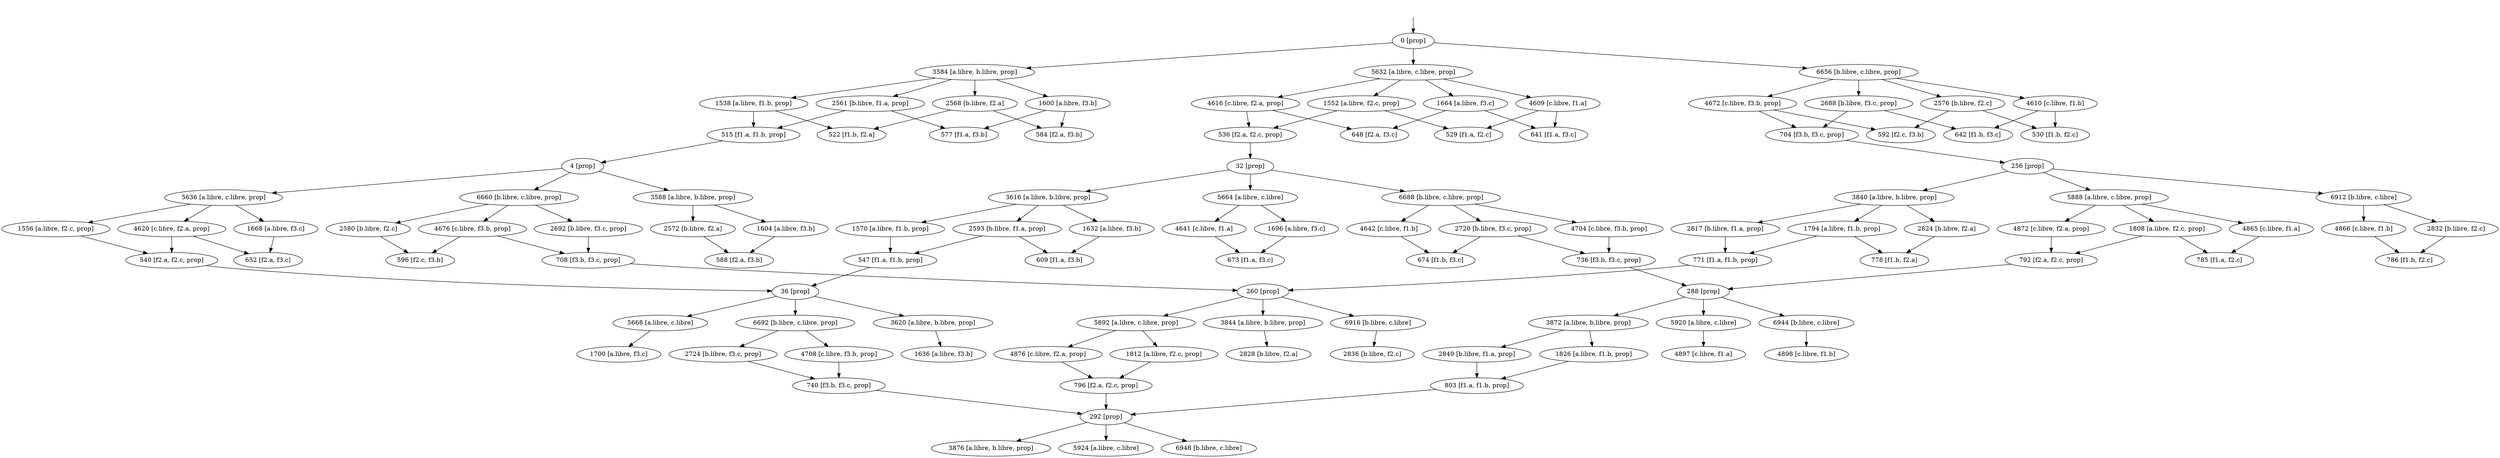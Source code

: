 digraph system {
_0[label="", shape=none ];
_0->0;
515 [label= "515 [f1.a, f1.b, prop]"];
771 [label= "771 [f1.a, f1.b, prop]"];
547 [label= "547 [f1.a, f1.b, prop]"];
803 [label= "803 [f1.a, f1.b, prop]"];
529 [label= "529 [f1.a, f2.c]"];
785 [label= "785 [f1.a, f2.c]"];
577 [label= "577 [f1.a, f3.b]"];
609 [label= "609 [f1.a, f3.b]"];
641 [label= "641 [f1.a, f3.c]"];
673 [label= "673 [f1.a, f3.c]"];
2561 [label= "2561 [b.libre, f1.a, prop]"];
2817 [label= "2817 [b.libre, f1.a, prop]"];
2593 [label= "2593 [b.libre, f1.a, prop]"];
2849 [label= "2849 [b.libre, f1.a, prop]"];
4609 [label= "4609 [c.libre, f1.a]"];
4865 [label= "4865 [c.libre, f1.a]"];
4641 [label= "4641 [c.libre, f1.a]"];
4897 [label= "4897 [c.libre, f1.a]"];
522 [label= "522 [f1.b, f2.a]"];
778 [label= "778 [f1.b, f2.a]"];
530 [label= "530 [f1.b, f2.c]"];
786 [label= "786 [f1.b, f2.c]"];
642 [label= "642 [f1.b, f3.c]"];
674 [label= "674 [f1.b, f3.c]"];
1538 [label= "1538 [a.libre, f1.b, prop]"];
1794 [label= "1794 [a.libre, f1.b, prop]"];
1570 [label= "1570 [a.libre, f1.b, prop]"];
1826 [label= "1826 [a.libre, f1.b, prop]"];
4610 [label= "4610 [c.libre, f1.b]"];
4866 [label= "4866 [c.libre, f1.b]"];
4642 [label= "4642 [c.libre, f1.b]"];
4898 [label= "4898 [c.libre, f1.b]"];
536 [label= "536 [f2.a, f2.c, prop]"];
792 [label= "792 [f2.a, f2.c, prop]"];
540 [label= "540 [f2.a, f2.c, prop]"];
796 [label= "796 [f2.a, f2.c, prop]"];
584 [label= "584 [f2.a, f3.b]"];
588 [label= "588 [f2.a, f3.b]"];
648 [label= "648 [f2.a, f3.c]"];
652 [label= "652 [f2.a, f3.c]"];
2568 [label= "2568 [b.libre, f2.a]"];
2824 [label= "2824 [b.libre, f2.a]"];
2572 [label= "2572 [b.libre, f2.a]"];
2828 [label= "2828 [b.libre, f2.a]"];
4616 [label= "4616 [c.libre, f2.a, prop]"];
4872 [label= "4872 [c.libre, f2.a, prop]"];
4620 [label= "4620 [c.libre, f2.a, prop]"];
4876 [label= "4876 [c.libre, f2.a, prop]"];
592 [label= "592 [f2.c, f3.b]"];
596 [label= "596 [f2.c, f3.b]"];
1552 [label= "1552 [a.libre, f2.c, prop]"];
1808 [label= "1808 [a.libre, f2.c, prop]"];
1556 [label= "1556 [a.libre, f2.c, prop]"];
1812 [label= "1812 [a.libre, f2.c, prop]"];
2576 [label= "2576 [b.libre, f2.c]"];
2832 [label= "2832 [b.libre, f2.c]"];
2580 [label= "2580 [b.libre, f2.c]"];
2836 [label= "2836 [b.libre, f2.c]"];
736 [label= "736 [f3.b, f3.c, prop]"];
740 [label= "740 [f3.b, f3.c, prop]"];
1632 [label= "1632 [a.libre, f3.b]"];
1636 [label= "1636 [a.libre, f3.b]"];
4704 [label= "4704 [c.libre, f3.b, prop]"];
4708 [label= "4708 [c.libre, f3.b, prop]"];
1696 [label= "1696 [a.libre, f3.c]"];
1700 [label= "1700 [a.libre, f3.c]"];
2720 [label= "2720 [b.libre, f3.c, prop]"];
2724 [label= "2724 [b.libre, f3.c, prop]"];
3872 [label= "3872 [a.libre, b.libre, prop]"];
3876 [label= "3876 [a.libre, b.libre, prop]"];
5920 [label= "5920 [a.libre, c.libre]"];
5924 [label= "5924 [a.libre, c.libre]"];
6944 [label= "6944 [b.libre, c.libre]"];
6948 [label= "6948 [b.libre, c.libre]"];
288 [label= "288 [prop]"];
292 [label= "292 [prop]"];
3616 [label= "3616 [a.libre, b.libre, prop]"];
3620 [label= "3620 [a.libre, b.libre, prop]"];
5664 [label= "5664 [a.libre, c.libre]"];
5668 [label= "5668 [a.libre, c.libre]"];
6688 [label= "6688 [b.libre, c.libre, prop]"];
6692 [label= "6692 [b.libre, c.libre, prop]"];
32 [label= "32 [prop]"];
36 [label= "36 [prop]"];
704 [label= "704 [f3.b, f3.c, prop]"];
708 [label= "708 [f3.b, f3.c, prop]"];
1600 [label= "1600 [a.libre, f3.b]"];
1604 [label= "1604 [a.libre, f3.b]"];
4672 [label= "4672 [c.libre, f3.b, prop]"];
4676 [label= "4676 [c.libre, f3.b, prop]"];
1664 [label= "1664 [a.libre, f3.c]"];
1668 [label= "1668 [a.libre, f3.c]"];
2688 [label= "2688 [b.libre, f3.c, prop]"];
2692 [label= "2692 [b.libre, f3.c, prop]"];
3840 [label= "3840 [a.libre, b.libre, prop]"];
3844 [label= "3844 [a.libre, b.libre, prop]"];
5888 [label= "5888 [a.libre, c.libre, prop]"];
5892 [label= "5892 [a.libre, c.libre, prop]"];
6912 [label= "6912 [b.libre, c.libre]"];
6916 [label= "6916 [b.libre, c.libre]"];
256 [label= "256 [prop]"];
260 [label= "260 [prop]"];
3584 [label= "3584 [a.libre, b.libre, prop]"];
3588 [label= "3588 [a.libre, b.libre, prop]"];
5632 [label= "5632 [a.libre, c.libre, prop]"];
5636 [label= "5636 [a.libre, c.libre, prop]"];
6656 [label= "6656 [b.libre, c.libre, prop]"];
6660 [label= "6660 [b.libre, c.libre, prop]"];
0 [label= "0 [prop]"];
4 [label= "4 [prop]"];
2849->803 [label= ""];
2593->547 [label= ""];
2817->771 [label= ""];
2561->515 [label= ""];
4865->785 [label= ""];
4609->529 [label= ""];
2593->609 [label= ""];
4641->673 [label= ""];
2561->577 [label= ""];
4609->641 [label= ""];
803->292 [label= ""];
547->36 [label= ""];
771->260 [label= ""];
515->4 [label= ""];
1826->803 [label= ""];
1570->547 [label= ""];
1794->771 [label= ""];
1538->515 [label= ""];
1808->785 [label= ""];
1552->529 [label= ""];
1632->609 [label= ""];
1696->673 [label= ""];
3872->2849 [label= ""];
5920->4897 [label= ""];
3616->2593 [label= ""];
5664->4641 [label= ""];
1600->577 [label= ""];
1664->641 [label= ""];
3840->2817 [label= ""];
5888->4865 [label= ""];
3584->2561 [label= ""];
5632->4609 [label= ""];
1794->778 [label= ""];
1538->522 [label= ""];
4866->786 [label= ""];
4610->530 [label= ""];
4642->674 [label= ""];
4610->642 [label= ""];
2824->778 [label= ""];
2568->522 [label= ""];
2832->786 [label= ""];
2576->530 [label= ""];
2720->674 [label= ""];
3872->1826 [label= ""];
6944->4898 [label= ""];
3616->1570 [label= ""];
6688->4642 [label= ""];
2688->642 [label= ""];
3840->1794 [label= ""];
6912->4866 [label= ""];
3584->1538 [label= ""];
6656->4610 [label= ""];
4876->796 [label= ""];
4620->540 [label= ""];
2572->588 [label= ""];
4620->652 [label= ""];
796->292 [label= ""];
540->36 [label= ""];
1812->796 [label= ""];
1556->540 [label= ""];
1604->588 [label= ""];
1668->652 [label= ""];
3844->2828 [label= ""];
5892->4876 [label= ""];
3588->2572 [label= ""];
5636->4620 [label= ""];
2580->596 [label= ""];
4676->596 [label= ""];
5892->1812 [label= ""];
6916->2836 [label= ""];
5636->1556 [label= ""];
6660->2580 [label= ""];
4708->740 [label= ""];
740->292 [label= ""];
2724->740 [label= ""];
3620->1636 [label= ""];
6692->4708 [label= ""];
5668->1700 [label= ""];
6692->2724 [label= ""];
292->3876 [label= ""];
292->5924 [label= ""];
292->6948 [label= ""];
36->3620 [label= ""];
36->5668 [label= ""];
36->6692 [label= ""];
4676->708 [label= ""];
708->260 [label= ""];
2692->708 [label= ""];
3588->1604 [label= ""];
6660->4676 [label= ""];
5636->1668 [label= ""];
6660->2692 [label= ""];
260->3844 [label= ""];
260->5892 [label= ""];
260->6916 [label= ""];
4->3588 [label= ""];
4->5636 [label= ""];
4->6660 [label= ""];
4872->792 [label= ""];
4616->536 [label= ""];
2568->584 [label= ""];
4616->648 [label= ""];
792->288 [label= ""];
536->32 [label= ""];
1808->792 [label= ""];
1552->536 [label= ""];
1600->584 [label= ""];
1664->648 [label= ""];
3840->2824 [label= ""];
5888->4872 [label= ""];
3584->2568 [label= ""];
5632->4616 [label= ""];
2576->592 [label= ""];
4672->592 [label= ""];
5888->1808 [label= ""];
6912->2832 [label= ""];
5632->1552 [label= ""];
6656->2576 [label= ""];
4704->736 [label= ""];
736->288 [label= ""];
2720->736 [label= ""];
3616->1632 [label= ""];
6688->4704 [label= ""];
5664->1696 [label= ""];
6688->2720 [label= ""];
288->3872 [label= ""];
288->5920 [label= ""];
288->6944 [label= ""];
32->3616 [label= ""];
32->5664 [label= ""];
32->6688 [label= ""];
4672->704 [label= ""];
704->256 [label= ""];
2688->704 [label= ""];
3584->1600 [label= ""];
6656->4672 [label= ""];
5632->1664 [label= ""];
6656->2688 [label= ""];
256->3840 [label= ""];
256->5888 [label= ""];
256->6912 [label= ""];
0->3584 [label= ""];
0->5632 [label= ""];
0->6656 [label= ""];
}

